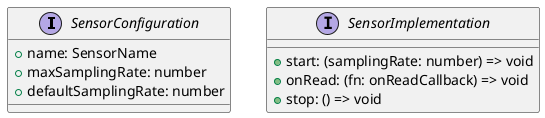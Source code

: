 @startuml
interface SensorConfiguration {
    +name: SensorName
    +maxSamplingRate: number
    +defaultSamplingRate: number
}
interface SensorImplementation {
    +start: (samplingRate: number) => void
    +onRead: (fn: onReadCallback) => void
    +stop: () => void
}
@enduml